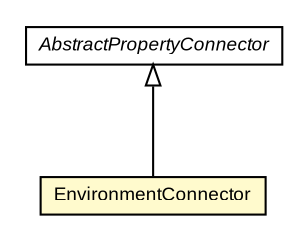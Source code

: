 #!/usr/local/bin/dot
#
# Class diagram 
# Generated by UMLGraph version R5_6-24-gf6e263 (http://www.umlgraph.org/)
#

digraph G {
	edge [fontname="arial",fontsize=10,labelfontname="arial",labelfontsize=10];
	node [fontname="arial",fontsize=10,shape=plaintext];
	nodesep=0.25;
	ranksep=0.5;
	// org.settings4j.connector.EnvironmentConnector
	c2542 [label=<<table title="org.settings4j.connector.EnvironmentConnector" border="0" cellborder="1" cellspacing="0" cellpadding="2" port="p" bgcolor="lemonChiffon" href="./EnvironmentConnector.html">
		<tr><td><table border="0" cellspacing="0" cellpadding="1">
<tr><td align="center" balign="center"> EnvironmentConnector </td></tr>
		</table></td></tr>
		</table>>, URL="./EnvironmentConnector.html", fontname="arial", fontcolor="black", fontsize=9.0];
	// org.settings4j.connector.AbstractPropertyConnector
	c2545 [label=<<table title="org.settings4j.connector.AbstractPropertyConnector" border="0" cellborder="1" cellspacing="0" cellpadding="2" port="p" href="./AbstractPropertyConnector.html">
		<tr><td><table border="0" cellspacing="0" cellpadding="1">
<tr><td align="center" balign="center"><font face="arial italic"> AbstractPropertyConnector </font></td></tr>
		</table></td></tr>
		</table>>, URL="./AbstractPropertyConnector.html", fontname="arial", fontcolor="black", fontsize=9.0];
	//org.settings4j.connector.EnvironmentConnector extends org.settings4j.connector.AbstractPropertyConnector
	c2545:p -> c2542:p [dir=back,arrowtail=empty];
}

